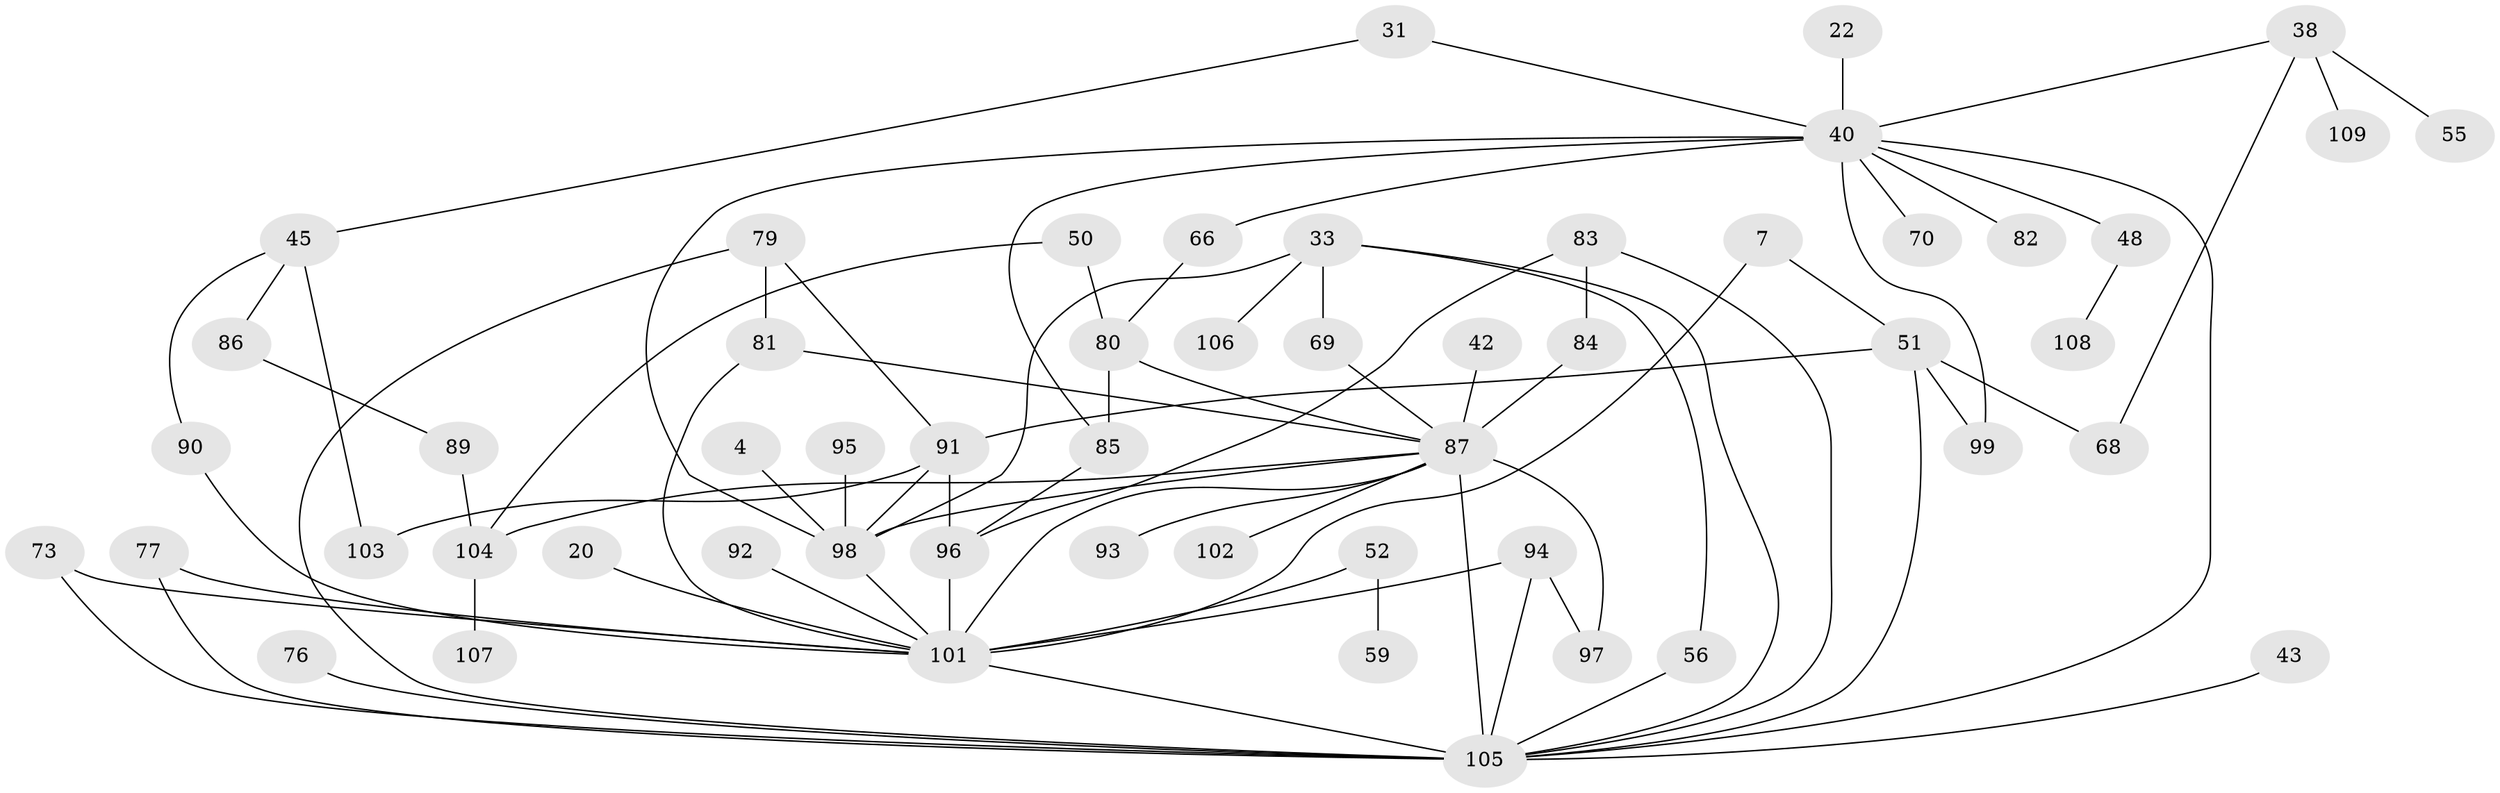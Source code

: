 // original degree distribution, {5: 0.08256880733944955, 10: 0.01834862385321101, 8: 0.009174311926605505, 1: 0.1834862385321101, 3: 0.26605504587155965, 4: 0.12844036697247707, 6: 0.01834862385321101, 2: 0.29357798165137616}
// Generated by graph-tools (version 1.1) at 2025/42/03/09/25 04:42:44]
// undirected, 54 vertices, 80 edges
graph export_dot {
graph [start="1"]
  node [color=gray90,style=filled];
  4;
  7;
  20;
  22;
  31;
  33 [super="+1"];
  38;
  40 [super="+24+15+12+6"];
  42;
  43;
  45;
  48;
  50;
  51 [super="+41+46"];
  52;
  55;
  56 [super="+16"];
  59;
  66;
  68;
  69;
  70;
  73;
  76;
  77;
  79;
  80 [super="+27"];
  81;
  82;
  83 [super="+14"];
  84;
  85 [super="+64"];
  86;
  87 [super="+67+78"];
  89;
  90;
  91 [super="+75"];
  92;
  93;
  94 [super="+74"];
  95;
  96 [super="+18+9"];
  97;
  98 [super="+30+2"];
  99;
  101 [super="+8+34+72"];
  102;
  103;
  104 [super="+11"];
  105 [super="+63+58+88+100"];
  106;
  107;
  108;
  109;
  4 -- 98;
  7 -- 101 [weight=2];
  7 -- 51;
  20 -- 101;
  22 -- 40;
  31 -- 45;
  31 -- 40;
  33 -- 69;
  33 -- 106;
  33 -- 56 [weight=2];
  33 -- 98 [weight=2];
  33 -- 105;
  38 -- 55;
  38 -- 109;
  38 -- 68;
  38 -- 40;
  40 -- 48;
  40 -- 66;
  40 -- 99;
  40 -- 82;
  40 -- 70;
  40 -- 98 [weight=3];
  40 -- 85;
  40 -- 105 [weight=2];
  42 -- 87;
  43 -- 105;
  45 -- 86;
  45 -- 90;
  45 -- 103;
  48 -- 108;
  50 -- 104;
  50 -- 80;
  51 -- 99;
  51 -- 105 [weight=2];
  51 -- 68;
  51 -- 91 [weight=2];
  52 -- 59;
  52 -- 101;
  56 -- 105 [weight=2];
  66 -- 80;
  69 -- 87;
  73 -- 101;
  73 -- 105;
  76 -- 105 [weight=3];
  77 -- 101;
  77 -- 105;
  79 -- 81;
  79 -- 91;
  79 -- 105;
  80 -- 85 [weight=2];
  80 -- 87;
  81 -- 101;
  81 -- 87;
  83 -- 84;
  83 -- 105 [weight=2];
  83 -- 96 [weight=2];
  84 -- 87;
  85 -- 96;
  86 -- 89;
  87 -- 102;
  87 -- 97;
  87 -- 105 [weight=4];
  87 -- 98;
  87 -- 101;
  87 -- 104 [weight=2];
  87 -- 93;
  89 -- 104;
  90 -- 101;
  91 -- 103;
  91 -- 98;
  91 -- 96;
  92 -- 101;
  94 -- 97;
  94 -- 105;
  94 -- 101;
  95 -- 98;
  96 -- 101 [weight=3];
  98 -- 101 [weight=2];
  101 -- 105;
  104 -- 107;
}
